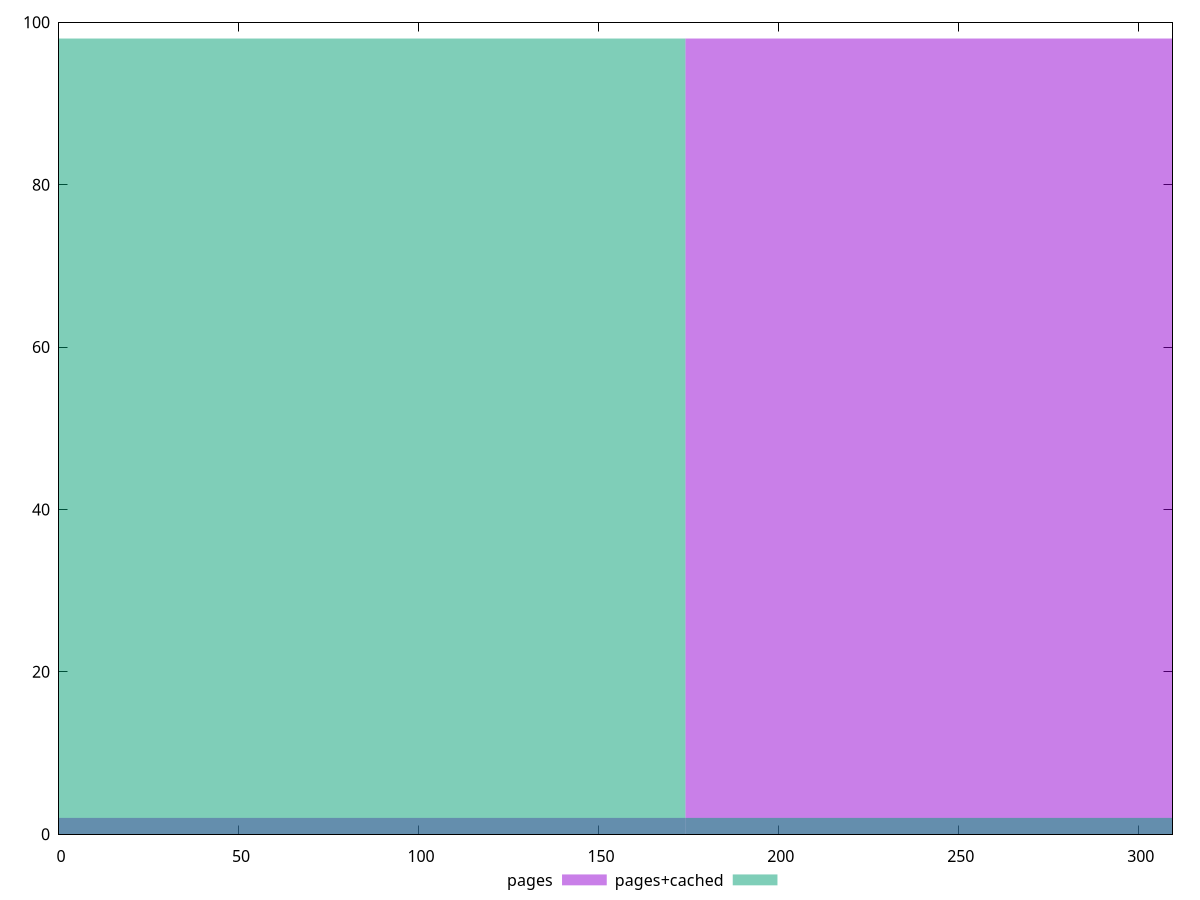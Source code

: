 reset

$pages <<EOF
0 2
348.0680479785207 98
EOF

$pagesCached <<EOF
348.0680479785207 2
0 98
EOF

set key outside below
set boxwidth 348.0680479785207
set xrange [0:309.376]
set yrange [0:100]
set style fill transparent solid 0.5 noborder
set terminal svg size 640, 500 enhanced background rgb 'white'
set output "report_00007_2020-12-11T15:55:29.892Z/uses-rel-preconnect/comparison/histogram/1_vs_2.svg"

plot $pages title "pages" with boxes, \
     $pagesCached title "pages+cached" with boxes

reset
